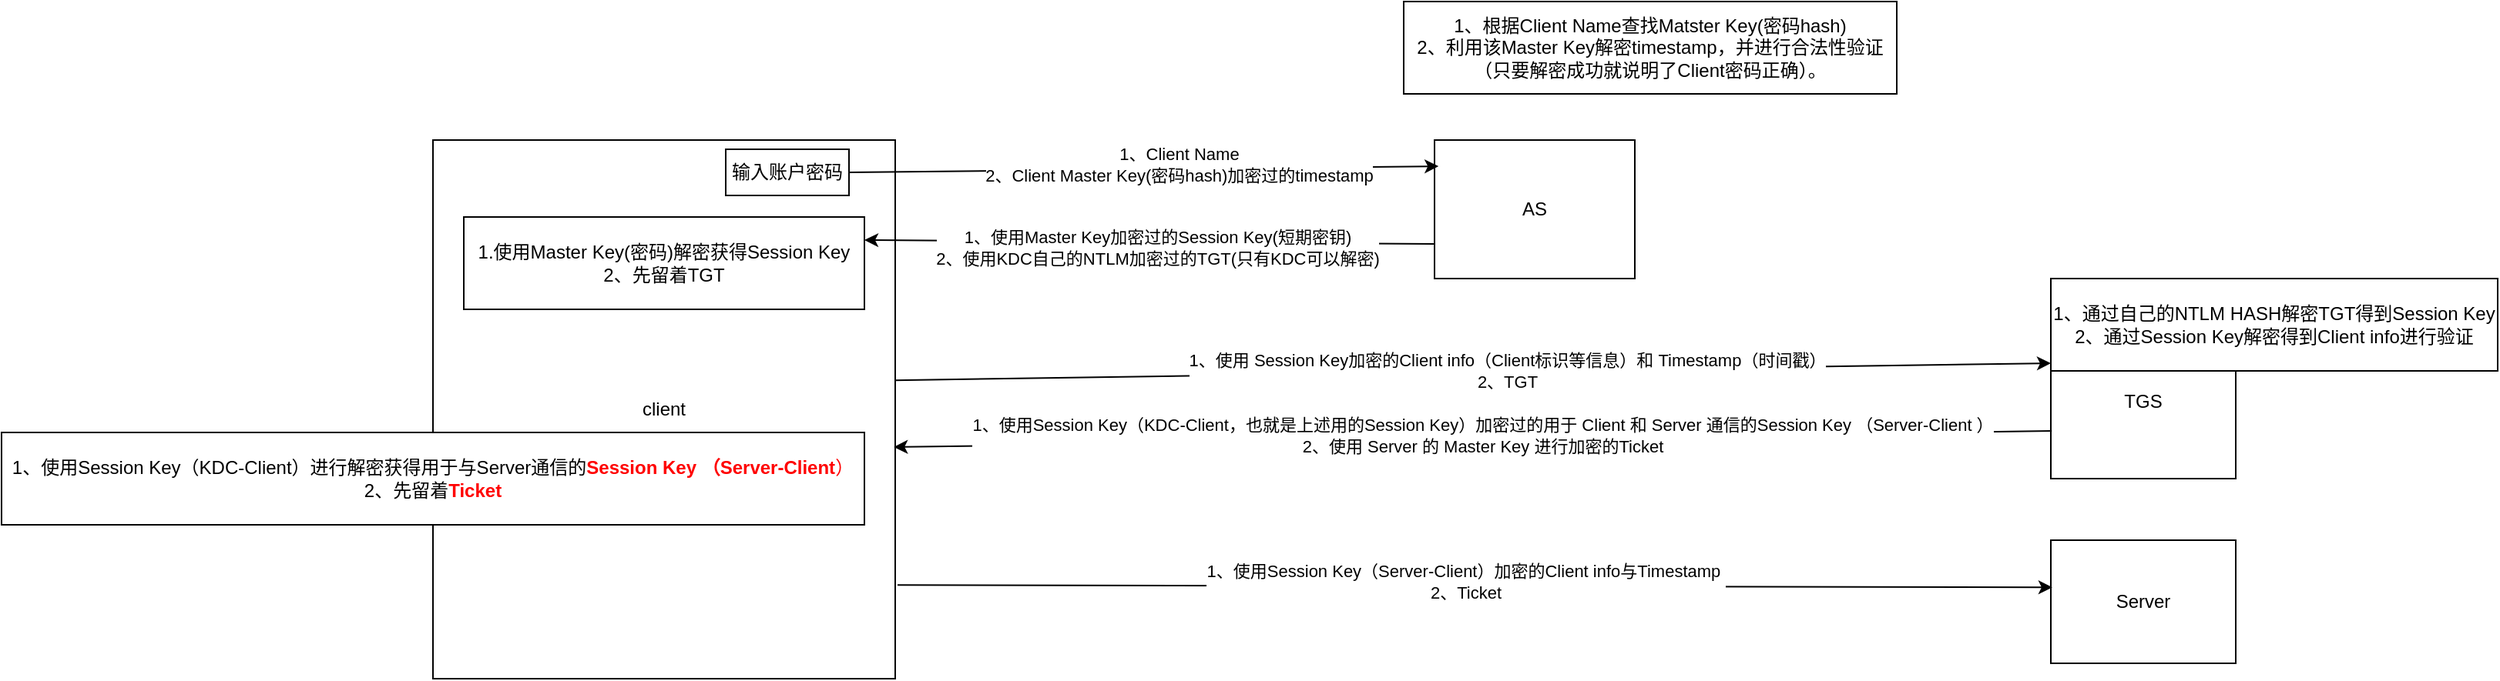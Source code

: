 <mxfile version="21.7.4" type="github">
  <diagram name="第 1 页" id="xZt0rgKf0xyPURXflzFH">
    <mxGraphModel dx="1863" dy="469" grid="1" gridSize="10" guides="1" tooltips="1" connect="1" arrows="1" fold="1" page="1" pageScale="1" pageWidth="827" pageHeight="1169" math="0" shadow="0">
      <root>
        <mxCell id="0" />
        <mxCell id="1" parent="0" />
        <mxCell id="ulawDuMG_Z6RZev0Ew0s-1" value="client" style="rounded=0;whiteSpace=wrap;html=1;" parent="1" vertex="1">
          <mxGeometry x="-110" y="110" width="300" height="350" as="geometry" />
        </mxCell>
        <mxCell id="ulawDuMG_Z6RZev0Ew0s-2" value="AS" style="rounded=0;whiteSpace=wrap;html=1;" parent="1" vertex="1">
          <mxGeometry x="540" y="110" width="130" height="90" as="geometry" />
        </mxCell>
        <mxCell id="ulawDuMG_Z6RZev0Ew0s-3" value="TGS" style="rounded=0;whiteSpace=wrap;html=1;" parent="1" vertex="1">
          <mxGeometry x="940" y="230" width="120" height="100" as="geometry" />
        </mxCell>
        <mxCell id="ulawDuMG_Z6RZev0Ew0s-4" value="" style="endArrow=classic;html=1;rounded=0;entryX=0.02;entryY=0.189;entryDx=0;entryDy=0;entryPerimeter=0;exitX=1;exitY=0.5;exitDx=0;exitDy=0;" parent="1" source="ulawDuMG_Z6RZev0Ew0s-9" target="ulawDuMG_Z6RZev0Ew0s-2" edge="1">
          <mxGeometry width="50" height="50" relative="1" as="geometry">
            <mxPoint x="190" y="127" as="sourcePoint" />
            <mxPoint x="540" y="133" as="targetPoint" />
          </mxGeometry>
        </mxCell>
        <mxCell id="ulawDuMG_Z6RZev0Ew0s-5" value="1、Client Name&lt;br&gt;2、Client Master Key(密码hash)加密过的timestamp" style="edgeLabel;html=1;align=center;verticalAlign=middle;resizable=0;points=[];" parent="ulawDuMG_Z6RZev0Ew0s-4" vertex="1" connectable="0">
          <mxGeometry x="0.115" y="3" relative="1" as="geometry">
            <mxPoint as="offset" />
          </mxGeometry>
        </mxCell>
        <mxCell id="ulawDuMG_Z6RZev0Ew0s-6" value="1、根据Client Name查找Matster Key(密码hash)&lt;br&gt;2、利用该Master Key解密timestamp，并进行合法性验证（只要解密成功就说明了Client密码正确）。" style="rounded=0;whiteSpace=wrap;html=1;" parent="1" vertex="1">
          <mxGeometry x="520" y="20" width="320" height="60" as="geometry" />
        </mxCell>
        <mxCell id="ulawDuMG_Z6RZev0Ew0s-7" value="" style="endArrow=classic;html=1;rounded=0;exitX=0;exitY=0.75;exitDx=0;exitDy=0;entryX=1;entryY=0.25;entryDx=0;entryDy=0;" parent="1" source="ulawDuMG_Z6RZev0Ew0s-2" target="ulawDuMG_Z6RZev0Ew0s-10" edge="1">
          <mxGeometry width="50" height="50" relative="1" as="geometry">
            <mxPoint x="390" y="270" as="sourcePoint" />
            <mxPoint x="440" y="220" as="targetPoint" />
          </mxGeometry>
        </mxCell>
        <mxCell id="ulawDuMG_Z6RZev0Ew0s-8" value="1、使用Master Key加密过的Session Key(短期密钥)&lt;br&gt;2、使用KDC自己的NTLM加密过的TGT(只有KDC可以解密)" style="edgeLabel;html=1;align=center;verticalAlign=middle;resizable=0;points=[];" parent="ulawDuMG_Z6RZev0Ew0s-7" vertex="1" connectable="0">
          <mxGeometry x="-0.028" y="3" relative="1" as="geometry">
            <mxPoint as="offset" />
          </mxGeometry>
        </mxCell>
        <mxCell id="ulawDuMG_Z6RZev0Ew0s-9" value="输入账户密码" style="rounded=0;whiteSpace=wrap;html=1;" parent="1" vertex="1">
          <mxGeometry x="80" y="116" width="80" height="30" as="geometry" />
        </mxCell>
        <mxCell id="ulawDuMG_Z6RZev0Ew0s-10" value="1.使用Master Key(密码)解密获得Session Key&lt;br&gt;2、先留着TGT" style="rounded=0;whiteSpace=wrap;html=1;" parent="1" vertex="1">
          <mxGeometry x="-90" y="160" width="260" height="60" as="geometry" />
        </mxCell>
        <mxCell id="ulawDuMG_Z6RZev0Ew0s-11" value="" style="endArrow=classic;html=1;rounded=0;exitX=0.999;exitY=0.446;exitDx=0;exitDy=0;entryX=0;entryY=0.25;entryDx=0;entryDy=0;exitPerimeter=0;" parent="1" source="ulawDuMG_Z6RZev0Ew0s-1" target="ulawDuMG_Z6RZev0Ew0s-3" edge="1">
          <mxGeometry width="50" height="50" relative="1" as="geometry">
            <mxPoint x="390" y="270" as="sourcePoint" />
            <mxPoint x="440" y="220" as="targetPoint" />
          </mxGeometry>
        </mxCell>
        <mxCell id="ulawDuMG_Z6RZev0Ew0s-12" value="1、使用 Session Key加密的Client info（Client标识等信息）和 Timestamp（时间戳）&lt;br&gt;2、TGT" style="edgeLabel;html=1;align=center;verticalAlign=middle;resizable=0;points=[];" parent="ulawDuMG_Z6RZev0Ew0s-11" vertex="1" connectable="0">
          <mxGeometry x="0.151" y="-2" relative="1" as="geometry">
            <mxPoint x="-35" y="-2" as="offset" />
          </mxGeometry>
        </mxCell>
        <mxCell id="ulawDuMG_Z6RZev0Ew0s-13" value="1、通过自己的NTLM HASH解密TGT得到Session Key&lt;br&gt;2、通过Session Key解密得到Client info进行验证" style="rounded=0;whiteSpace=wrap;html=1;" parent="1" vertex="1">
          <mxGeometry x="940" y="200" width="290" height="60" as="geometry" />
        </mxCell>
        <mxCell id="ulawDuMG_Z6RZev0Ew0s-14" value="" style="endArrow=classic;html=1;rounded=0;entryX=0.997;entryY=0.57;entryDx=0;entryDy=0;entryPerimeter=0;exitX=0.005;exitY=0.69;exitDx=0;exitDy=0;exitPerimeter=0;" parent="1" source="ulawDuMG_Z6RZev0Ew0s-3" target="ulawDuMG_Z6RZev0Ew0s-1" edge="1">
          <mxGeometry width="50" height="50" relative="1" as="geometry">
            <mxPoint x="390" y="270" as="sourcePoint" />
            <mxPoint x="330" y="380" as="targetPoint" />
          </mxGeometry>
        </mxCell>
        <mxCell id="ulawDuMG_Z6RZev0Ew0s-15" value="1、使用Session Key（KDC-Client，也就是上述用的Session Key）加密过的用于 Client 和 Server 通信的Session Key （Server-Client ）&lt;br&gt;2、使用 Server 的 Master Key 进行加密的Ticket" style="edgeLabel;html=1;align=center;verticalAlign=middle;resizable=0;points=[];" parent="ulawDuMG_Z6RZev0Ew0s-14" vertex="1" connectable="0">
          <mxGeometry x="-0.535" y="-4" relative="1" as="geometry">
            <mxPoint x="-195" y="4" as="offset" />
          </mxGeometry>
        </mxCell>
        <mxCell id="ulawDuMG_Z6RZev0Ew0s-16" value="1、使用Session Key（KDC-Client）进行解密获得用于与Server通信的&lt;b style=&quot;color: rgb(255, 0, 0);&quot;&gt;Session Key （Server-Client&lt;/b&gt;&lt;font color=&quot;#ff0000&quot;&gt;）&lt;/font&gt;&lt;br&gt;2、先留着&lt;font color=&quot;#ff0000&quot;&gt;&lt;b&gt;Ticket&lt;/b&gt;&lt;/font&gt;" style="rounded=0;whiteSpace=wrap;html=1;" parent="1" vertex="1">
          <mxGeometry x="-390" y="300" width="560" height="60" as="geometry" />
        </mxCell>
        <mxCell id="ulawDuMG_Z6RZev0Ew0s-17" value="Server" style="rounded=0;whiteSpace=wrap;html=1;" parent="1" vertex="1">
          <mxGeometry x="940" y="370" width="120" height="80" as="geometry" />
        </mxCell>
        <mxCell id="77Dh7rvx6VXcCTubH6aV-1" value="" style="endArrow=classic;html=1;rounded=0;exitX=1.005;exitY=0.826;exitDx=0;exitDy=0;exitPerimeter=0;entryX=0.008;entryY=0.383;entryDx=0;entryDy=0;entryPerimeter=0;" edge="1" parent="1" source="ulawDuMG_Z6RZev0Ew0s-1" target="ulawDuMG_Z6RZev0Ew0s-17">
          <mxGeometry width="50" height="50" relative="1" as="geometry">
            <mxPoint x="530" y="270" as="sourcePoint" />
            <mxPoint x="580" y="220" as="targetPoint" />
          </mxGeometry>
        </mxCell>
        <mxCell id="77Dh7rvx6VXcCTubH6aV-4" value="1、使用Session Key（Server-Client）加密的Client info与Timestamp&amp;nbsp;&lt;br&gt;2、Ticket" style="edgeLabel;html=1;align=center;verticalAlign=middle;resizable=0;points=[];" vertex="1" connectable="0" parent="77Dh7rvx6VXcCTubH6aV-1">
          <mxGeometry x="-0.017" y="3" relative="1" as="geometry">
            <mxPoint as="offset" />
          </mxGeometry>
        </mxCell>
      </root>
    </mxGraphModel>
  </diagram>
</mxfile>
